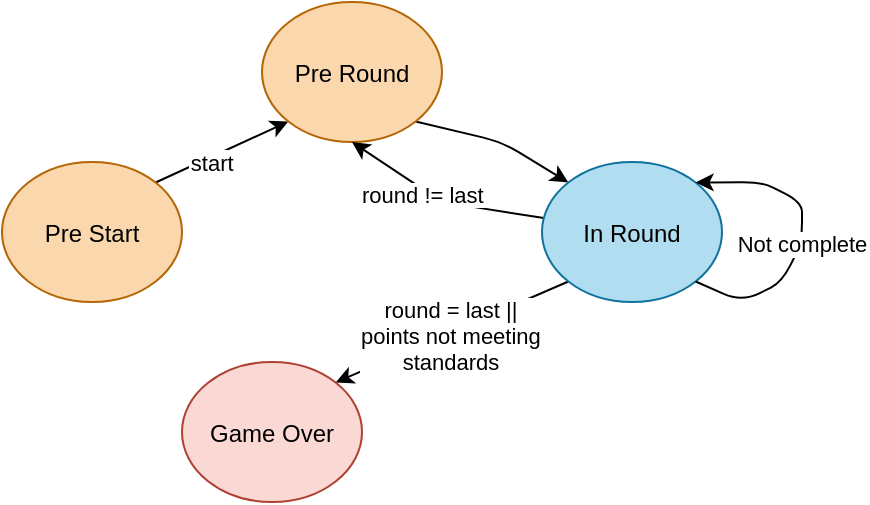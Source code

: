 <mxfile>
    <diagram id="OPQyZfyD4XwSgW_jzICh" name="第 1 页">
        <mxGraphModel dx="815" dy="426" grid="1" gridSize="10" guides="1" tooltips="1" connect="1" arrows="1" fold="1" page="1" pageScale="1" pageWidth="1654" pageHeight="1169" math="0" shadow="0">
            <root>
                <mxCell id="0"/>
                <mxCell id="1" parent="0"/>
                <mxCell id="6" value="" style="edgeStyle=none;exitX=1;exitY=0;exitDx=0;exitDy=0;entryX=0;entryY=1;entryDx=0;entryDy=0;" edge="1" parent="1" source="2" target="4">
                    <mxGeometry relative="1" as="geometry"/>
                </mxCell>
                <mxCell id="17" value="start" style="edgeLabel;align=center;verticalAlign=middle;resizable=0;points=[];" vertex="1" connectable="0" parent="6">
                    <mxGeometry x="-0.192" y="-3" relative="1" as="geometry">
                        <mxPoint y="-1" as="offset"/>
                    </mxGeometry>
                </mxCell>
                <mxCell id="2" value="Pre Start" style="ellipse;fillColor=#fad7ac;strokeColor=#b46504;" vertex="1" parent="1">
                    <mxGeometry x="290" y="290" width="90" height="70" as="geometry"/>
                </mxCell>
                <mxCell id="10" value="" style="edgeStyle=none;exitX=1;exitY=1;exitDx=0;exitDy=0;entryX=0;entryY=0;entryDx=0;entryDy=0;" edge="1" parent="1" source="4" target="8">
                    <mxGeometry relative="1" as="geometry">
                        <Array as="points">
                            <mxPoint x="540" y="280"/>
                        </Array>
                    </mxGeometry>
                </mxCell>
                <mxCell id="4" value="Pre Round" style="ellipse;fillColor=#fad7ac;strokeColor=#b46504;" vertex="1" parent="1">
                    <mxGeometry x="420" y="210" width="90" height="70" as="geometry"/>
                </mxCell>
                <mxCell id="11" value="" style="edgeStyle=none;exitX=0;exitY=1;exitDx=0;exitDy=0;entryX=1;entryY=0;entryDx=0;entryDy=0;" edge="1" parent="1" source="8" target="9">
                    <mxGeometry relative="1" as="geometry"/>
                </mxCell>
                <mxCell id="12" value="round = last ||&#10;points not meeting&#10;standards" style="edgeLabel;align=center;verticalAlign=middle;resizable=0;points=[];" vertex="1" connectable="0" parent="11">
                    <mxGeometry x="0.287" y="-3" relative="1" as="geometry">
                        <mxPoint x="17" y="-3" as="offset"/>
                    </mxGeometry>
                </mxCell>
                <mxCell id="15" value="" style="edgeStyle=none;entryX=0.5;entryY=1;entryDx=0;entryDy=0;" edge="1" parent="1" source="8" target="4">
                    <mxGeometry relative="1" as="geometry">
                        <Array as="points">
                            <mxPoint x="510" y="310"/>
                        </Array>
                    </mxGeometry>
                </mxCell>
                <mxCell id="16" value="round != last" style="edgeLabel;align=center;verticalAlign=middle;resizable=0;points=[];" vertex="1" connectable="0" parent="15">
                    <mxGeometry x="0.172" y="2" relative="1" as="geometry">
                        <mxPoint as="offset"/>
                    </mxGeometry>
                </mxCell>
                <mxCell id="8" value="In Round" style="ellipse;fillColor=#b1ddf0;strokeColor=#10739e;" vertex="1" parent="1">
                    <mxGeometry x="560" y="290" width="90" height="70" as="geometry"/>
                </mxCell>
                <mxCell id="9" value="Game Over" style="ellipse;fillColor=#fad9d5;strokeColor=#ae4132;" vertex="1" parent="1">
                    <mxGeometry x="380" y="390" width="90" height="70" as="geometry"/>
                </mxCell>
                <mxCell id="13" value="" style="edgeStyle=none;exitX=1;exitY=1;exitDx=0;exitDy=0;entryX=1;entryY=0;entryDx=0;entryDy=0;" edge="1" parent="1" source="8" target="8">
                    <mxGeometry relative="1" as="geometry">
                        <Array as="points">
                            <mxPoint x="660" y="360"/>
                            <mxPoint x="680" y="350"/>
                            <mxPoint x="690" y="330"/>
                            <mxPoint x="690" y="310"/>
                            <mxPoint x="670" y="300"/>
                        </Array>
                    </mxGeometry>
                </mxCell>
                <mxCell id="14" value="Not complete" style="edgeLabel;align=center;verticalAlign=middle;resizable=0;points=[];" vertex="1" connectable="0" parent="13">
                    <mxGeometry x="-0.255" y="2" relative="1" as="geometry">
                        <mxPoint x="9" y="-13" as="offset"/>
                    </mxGeometry>
                </mxCell>
            </root>
        </mxGraphModel>
    </diagram>
</mxfile>